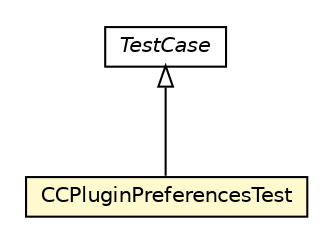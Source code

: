 #!/usr/local/bin/dot
#
# Class diagram 
# Generated by UMLGraph version 5.1 (http://www.umlgraph.org/)
#

digraph G {
	edge [fontname="Helvetica",fontsize=10,labelfontname="Helvetica",labelfontsize=10];
	node [fontname="Helvetica",fontsize=10,shape=plaintext];
	nodesep=0.25;
	ranksep=0.5;
	// net.sf.commonclipse.CCPluginPreferencesTest
	c3 [label=<<table title="net.sf.commonclipse.CCPluginPreferencesTest" border="0" cellborder="1" cellspacing="0" cellpadding="2" port="p" bgcolor="lemonChiffon" href="./CCPluginPreferencesTest.html">
		<tr><td><table border="0" cellspacing="0" cellpadding="1">
<tr><td align="center" balign="center"> CCPluginPreferencesTest </td></tr>
		</table></td></tr>
		</table>>, fontname="Helvetica", fontcolor="black", fontsize=10.0];
	//net.sf.commonclipse.CCPluginPreferencesTest extends junit.framework.TestCase
	c6:p -> c3:p [dir=back,arrowtail=empty];
	// junit.framework.TestCase
	c6 [label=<<table title="junit.framework.TestCase" border="0" cellborder="1" cellspacing="0" cellpadding="2" port="p" href="http://java.sun.com/j2se/1.4.2/docs/api/junit/framework/TestCase.html">
		<tr><td><table border="0" cellspacing="0" cellpadding="1">
<tr><td align="center" balign="center"><font face="Helvetica-Oblique"> TestCase </font></td></tr>
		</table></td></tr>
		</table>>, fontname="Helvetica", fontcolor="black", fontsize=10.0];
}

